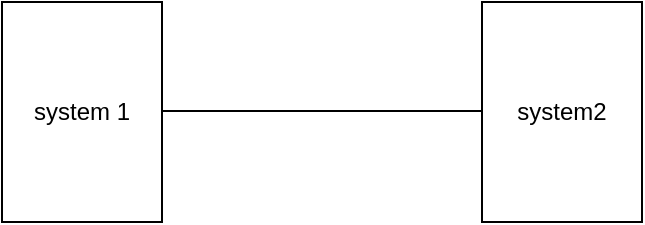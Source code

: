 <mxfile version="15.9.4" type="device"><diagram id="PJXh9xFMc9HLuKCqOvos" name="Page-1"><mxGraphModel dx="1422" dy="655" grid="1" gridSize="10" guides="1" tooltips="1" connect="1" arrows="1" fold="1" page="1" pageScale="1" pageWidth="827" pageHeight="1169" math="0" shadow="0"><root><mxCell id="0"/><mxCell id="1" parent="0"/><mxCell id="-_lJQuJkIqwJeNF6441w-1" value="system 1" style="rounded=0;whiteSpace=wrap;html=1;" parent="1" vertex="1"><mxGeometry x="220" y="250" width="80" height="110" as="geometry"/></mxCell><mxCell id="-_lJQuJkIqwJeNF6441w-2" value="system2" style="rounded=0;whiteSpace=wrap;html=1;" parent="1" vertex="1"><mxGeometry x="460" y="250" width="80" height="110" as="geometry"/></mxCell><mxCell id="-_lJQuJkIqwJeNF6441w-4" value="" style="endArrow=none;html=1;rounded=0;" parent="1" edge="1"><mxGeometry width="50" height="50" relative="1" as="geometry"><mxPoint x="300" y="304.5" as="sourcePoint"/><mxPoint x="460" y="304.5" as="targetPoint"/></mxGeometry></mxCell></root></mxGraphModel></diagram></mxfile>